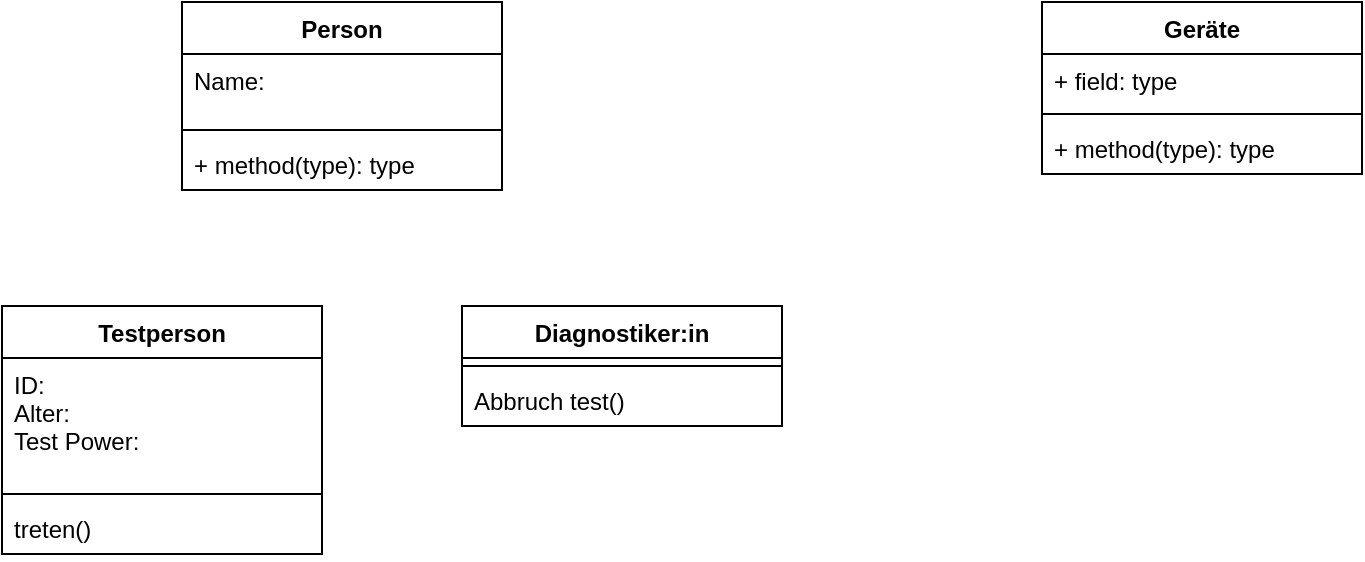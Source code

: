 <mxfile version="17.4.0" type="github"><diagram id="qCymalswqRW5l3WkFZED" name="Page-1"><mxGraphModel dx="1673" dy="901" grid="1" gridSize="10" guides="1" tooltips="1" connect="1" arrows="1" fold="1" page="1" pageScale="1" pageWidth="827" pageHeight="1169" math="0" shadow="0"><root><mxCell id="0"/><mxCell id="1" parent="0"/><mxCell id="voxJvJrZkH4VJS6PwdXc-1" value="Person" style="swimlane;fontStyle=1;align=center;verticalAlign=top;childLayout=stackLayout;horizontal=1;startSize=26;horizontalStack=0;resizeParent=1;resizeParentMax=0;resizeLast=0;collapsible=1;marginBottom=0;" vertex="1" parent="1"><mxGeometry x="120" y="48" width="160" height="94" as="geometry"/></mxCell><mxCell id="voxJvJrZkH4VJS6PwdXc-2" value="Name:" style="text;strokeColor=none;fillColor=none;align=left;verticalAlign=top;spacingLeft=4;spacingRight=4;overflow=hidden;rotatable=0;points=[[0,0.5],[1,0.5]];portConstraint=eastwest;" vertex="1" parent="voxJvJrZkH4VJS6PwdXc-1"><mxGeometry y="26" width="160" height="34" as="geometry"/></mxCell><mxCell id="voxJvJrZkH4VJS6PwdXc-3" value="" style="line;strokeWidth=1;fillColor=none;align=left;verticalAlign=middle;spacingTop=-1;spacingLeft=3;spacingRight=3;rotatable=0;labelPosition=right;points=[];portConstraint=eastwest;" vertex="1" parent="voxJvJrZkH4VJS6PwdXc-1"><mxGeometry y="60" width="160" height="8" as="geometry"/></mxCell><mxCell id="voxJvJrZkH4VJS6PwdXc-4" value="+ method(type): type" style="text;strokeColor=none;fillColor=none;align=left;verticalAlign=top;spacingLeft=4;spacingRight=4;overflow=hidden;rotatable=0;points=[[0,0.5],[1,0.5]];portConstraint=eastwest;" vertex="1" parent="voxJvJrZkH4VJS6PwdXc-1"><mxGeometry y="68" width="160" height="26" as="geometry"/></mxCell><mxCell id="voxJvJrZkH4VJS6PwdXc-5" value="Geräte" style="swimlane;fontStyle=1;align=center;verticalAlign=top;childLayout=stackLayout;horizontal=1;startSize=26;horizontalStack=0;resizeParent=1;resizeParentMax=0;resizeLast=0;collapsible=1;marginBottom=0;" vertex="1" parent="1"><mxGeometry x="550" y="48" width="160" height="86" as="geometry"/></mxCell><mxCell id="voxJvJrZkH4VJS6PwdXc-6" value="+ field: type" style="text;strokeColor=none;fillColor=none;align=left;verticalAlign=top;spacingLeft=4;spacingRight=4;overflow=hidden;rotatable=0;points=[[0,0.5],[1,0.5]];portConstraint=eastwest;" vertex="1" parent="voxJvJrZkH4VJS6PwdXc-5"><mxGeometry y="26" width="160" height="26" as="geometry"/></mxCell><mxCell id="voxJvJrZkH4VJS6PwdXc-7" value="" style="line;strokeWidth=1;fillColor=none;align=left;verticalAlign=middle;spacingTop=-1;spacingLeft=3;spacingRight=3;rotatable=0;labelPosition=right;points=[];portConstraint=eastwest;" vertex="1" parent="voxJvJrZkH4VJS6PwdXc-5"><mxGeometry y="52" width="160" height="8" as="geometry"/></mxCell><mxCell id="voxJvJrZkH4VJS6PwdXc-8" value="+ method(type): type" style="text;strokeColor=none;fillColor=none;align=left;verticalAlign=top;spacingLeft=4;spacingRight=4;overflow=hidden;rotatable=0;points=[[0,0.5],[1,0.5]];portConstraint=eastwest;" vertex="1" parent="voxJvJrZkH4VJS6PwdXc-5"><mxGeometry y="60" width="160" height="26" as="geometry"/></mxCell><mxCell id="voxJvJrZkH4VJS6PwdXc-11" value="Testperson" style="swimlane;fontStyle=1;align=center;verticalAlign=top;childLayout=stackLayout;horizontal=1;startSize=26;horizontalStack=0;resizeParent=1;resizeParentMax=0;resizeLast=0;collapsible=1;marginBottom=0;" vertex="1" parent="1"><mxGeometry x="30" y="200" width="160" height="124" as="geometry"/></mxCell><mxCell id="voxJvJrZkH4VJS6PwdXc-12" value="ID:&#10;Alter:&#10;Test Power:" style="text;strokeColor=none;fillColor=none;align=left;verticalAlign=top;spacingLeft=4;spacingRight=4;overflow=hidden;rotatable=0;points=[[0,0.5],[1,0.5]];portConstraint=eastwest;" vertex="1" parent="voxJvJrZkH4VJS6PwdXc-11"><mxGeometry y="26" width="160" height="64" as="geometry"/></mxCell><mxCell id="voxJvJrZkH4VJS6PwdXc-13" value="" style="line;strokeWidth=1;fillColor=none;align=left;verticalAlign=middle;spacingTop=-1;spacingLeft=3;spacingRight=3;rotatable=0;labelPosition=right;points=[];portConstraint=eastwest;" vertex="1" parent="voxJvJrZkH4VJS6PwdXc-11"><mxGeometry y="90" width="160" height="8" as="geometry"/></mxCell><mxCell id="voxJvJrZkH4VJS6PwdXc-14" value="treten()" style="text;strokeColor=none;fillColor=none;align=left;verticalAlign=top;spacingLeft=4;spacingRight=4;overflow=hidden;rotatable=0;points=[[0,0.5],[1,0.5]];portConstraint=eastwest;" vertex="1" parent="voxJvJrZkH4VJS6PwdXc-11"><mxGeometry y="98" width="160" height="26" as="geometry"/></mxCell><mxCell id="voxJvJrZkH4VJS6PwdXc-15" value="Diagnostiker:in" style="swimlane;fontStyle=1;align=center;verticalAlign=top;childLayout=stackLayout;horizontal=1;startSize=26;horizontalStack=0;resizeParent=1;resizeParentMax=0;resizeLast=0;collapsible=1;marginBottom=0;" vertex="1" parent="1"><mxGeometry x="260" y="200" width="160" height="60" as="geometry"/></mxCell><mxCell id="voxJvJrZkH4VJS6PwdXc-17" value="" style="line;strokeWidth=1;fillColor=none;align=left;verticalAlign=middle;spacingTop=-1;spacingLeft=3;spacingRight=3;rotatable=0;labelPosition=right;points=[];portConstraint=eastwest;" vertex="1" parent="voxJvJrZkH4VJS6PwdXc-15"><mxGeometry y="26" width="160" height="8" as="geometry"/></mxCell><mxCell id="voxJvJrZkH4VJS6PwdXc-18" value="Abbruch test()" style="text;strokeColor=none;fillColor=none;align=left;verticalAlign=top;spacingLeft=4;spacingRight=4;overflow=hidden;rotatable=0;points=[[0,0.5],[1,0.5]];portConstraint=eastwest;" vertex="1" parent="voxJvJrZkH4VJS6PwdXc-15"><mxGeometry y="34" width="160" height="26" as="geometry"/></mxCell></root></mxGraphModel></diagram></mxfile>
